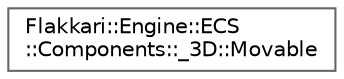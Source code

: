 digraph "Graphical Class Hierarchy"
{
 // LATEX_PDF_SIZE
  bgcolor="transparent";
  edge [fontname=Helvetica,fontsize=10,labelfontname=Helvetica,labelfontsize=10];
  node [fontname=Helvetica,fontsize=10,shape=box,height=0.2,width=0.4];
  rankdir="LR";
  Node0 [id="Node000000",label="Flakkari::Engine::ECS\l::Components::_3D::Movable",height=0.2,width=0.4,color="grey40", fillcolor="white", style="filled",URL="$d5/db5/structFlakkari_1_1Engine_1_1ECS_1_1Components_1_1__3D_1_1Movable.html",tooltip="Movable component for 3D entities."];
}
